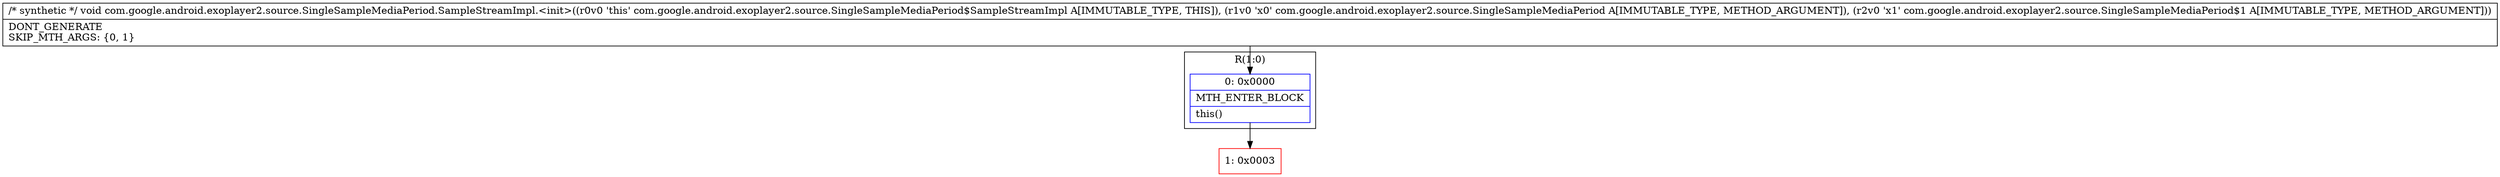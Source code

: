 digraph "CFG forcom.google.android.exoplayer2.source.SingleSampleMediaPeriod.SampleStreamImpl.\<init\>(Lcom\/google\/android\/exoplayer2\/source\/SingleSampleMediaPeriod;Lcom\/google\/android\/exoplayer2\/source\/SingleSampleMediaPeriod$1;)V" {
subgraph cluster_Region_367739795 {
label = "R(1:0)";
node [shape=record,color=blue];
Node_0 [shape=record,label="{0\:\ 0x0000|MTH_ENTER_BLOCK\l|this()\l}"];
}
Node_1 [shape=record,color=red,label="{1\:\ 0x0003}"];
MethodNode[shape=record,label="{\/* synthetic *\/ void com.google.android.exoplayer2.source.SingleSampleMediaPeriod.SampleStreamImpl.\<init\>((r0v0 'this' com.google.android.exoplayer2.source.SingleSampleMediaPeriod$SampleStreamImpl A[IMMUTABLE_TYPE, THIS]), (r1v0 'x0' com.google.android.exoplayer2.source.SingleSampleMediaPeriod A[IMMUTABLE_TYPE, METHOD_ARGUMENT]), (r2v0 'x1' com.google.android.exoplayer2.source.SingleSampleMediaPeriod$1 A[IMMUTABLE_TYPE, METHOD_ARGUMENT]))  | DONT_GENERATE\lSKIP_MTH_ARGS: \{0, 1\}\l}"];
MethodNode -> Node_0;
Node_0 -> Node_1;
}

